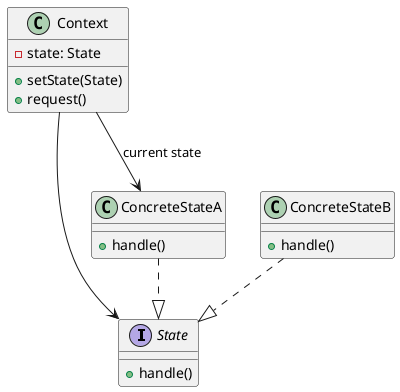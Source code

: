 @startuml
interface State {
    + handle()
}

class ConcreteStateA {
    + handle()
}

class ConcreteStateB {
    + handle()
}

class Context {
    - state: State
    + setState(State)
    + request()
}

Context -> State
ConcreteStateA ..|> State
ConcreteStateB ..|> State
Context --> ConcreteStateA : current state
@enduml
